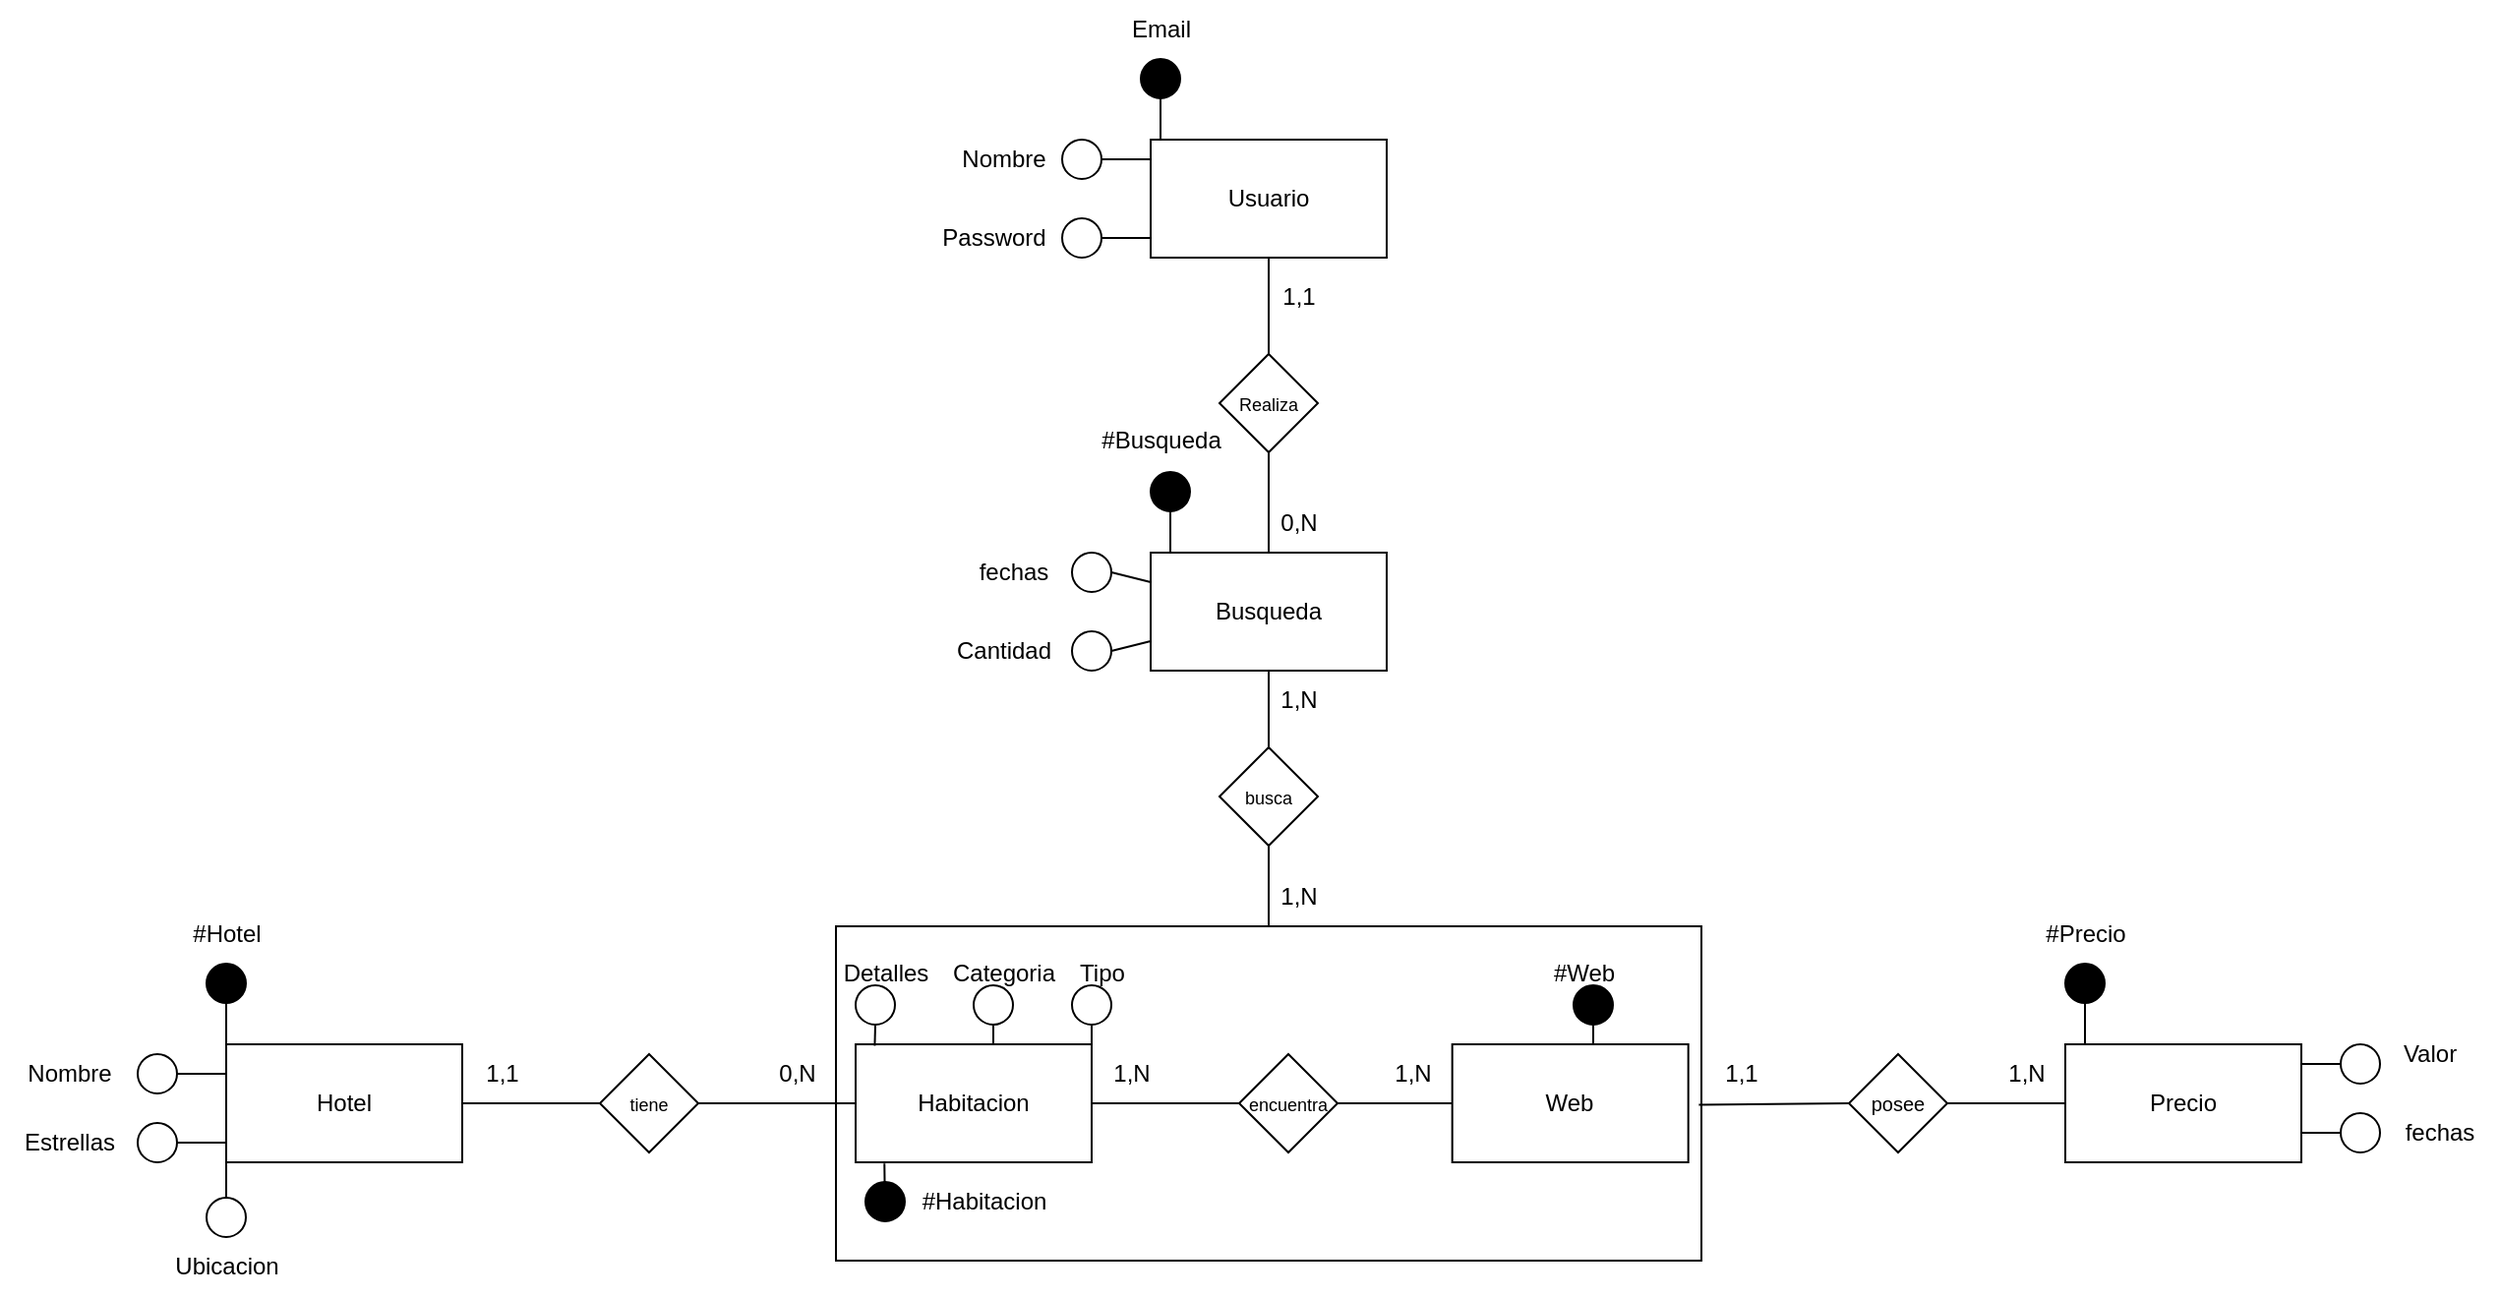 <mxfile version="24.7.10">
  <diagram name="Page-1" id="eMKIj62PLu1EhkCbCb0b">
    <mxGraphModel dx="2798" dy="987" grid="1" gridSize="10" guides="1" tooltips="1" connect="1" arrows="1" fold="1" page="1" pageScale="1" pageWidth="850" pageHeight="1100" math="0" shadow="0">
      <root>
        <mxCell id="0" />
        <mxCell id="1" parent="0" />
        <mxCell id="Yrx0gn1BQZuG0m7ZVt6Z-19" value="" style="rounded=0;whiteSpace=wrap;html=1;" parent="1" vertex="1">
          <mxGeometry x="-425" y="692" width="440" height="170" as="geometry" />
        </mxCell>
        <mxCell id="Yrx0gn1BQZuG0m7ZVt6Z-2" value="Web" style="rounded=0;whiteSpace=wrap;html=1;" parent="1" vertex="1">
          <mxGeometry x="-111.67" y="752" width="120" height="60" as="geometry" />
        </mxCell>
        <mxCell id="Yrx0gn1BQZuG0m7ZVt6Z-3" value="Habitacion" style="rounded=0;whiteSpace=wrap;html=1;" parent="1" vertex="1">
          <mxGeometry x="-415" y="752" width="120" height="60" as="geometry" />
        </mxCell>
        <mxCell id="Yrx0gn1BQZuG0m7ZVt6Z-6" value="Usuario" style="rounded=0;whiteSpace=wrap;html=1;" parent="1" vertex="1">
          <mxGeometry x="-265" y="292" width="120" height="60" as="geometry" />
        </mxCell>
        <mxCell id="Yrx0gn1BQZuG0m7ZVt6Z-7" value="Hotel" style="rounded=0;whiteSpace=wrap;html=1;" parent="1" vertex="1">
          <mxGeometry x="-735" y="752" width="120" height="60" as="geometry" />
        </mxCell>
        <mxCell id="Yrx0gn1BQZuG0m7ZVt6Z-8" value="&lt;font style=&quot;font-size: 9px;&quot;&gt;busca&lt;/font&gt;" style="rhombus;whiteSpace=wrap;html=1;" parent="1" vertex="1">
          <mxGeometry x="-230" y="601" width="50" height="50" as="geometry" />
        </mxCell>
        <mxCell id="Yrx0gn1BQZuG0m7ZVt6Z-9" value="&lt;font style=&quot;font-size: 9px;&quot;&gt;encuentra&lt;/font&gt;" style="rhombus;whiteSpace=wrap;html=1;" parent="1" vertex="1">
          <mxGeometry x="-220" y="757" width="50" height="50" as="geometry" />
        </mxCell>
        <mxCell id="Yrx0gn1BQZuG0m7ZVt6Z-10" value="&lt;font style=&quot;font-size: 9px;&quot;&gt;tiene&lt;/font&gt;" style="rhombus;whiteSpace=wrap;html=1;" parent="1" vertex="1">
          <mxGeometry x="-545" y="757" width="50" height="50" as="geometry" />
        </mxCell>
        <mxCell id="Yrx0gn1BQZuG0m7ZVt6Z-12" value="" style="endArrow=none;html=1;rounded=0;exitX=1;exitY=0.5;exitDx=0;exitDy=0;entryX=0;entryY=0.5;entryDx=0;entryDy=0;" parent="1" source="Yrx0gn1BQZuG0m7ZVt6Z-3" target="Yrx0gn1BQZuG0m7ZVt6Z-9" edge="1">
          <mxGeometry width="50" height="50" relative="1" as="geometry">
            <mxPoint x="-295" y="732" as="sourcePoint" />
            <mxPoint x="-245" y="682" as="targetPoint" />
          </mxGeometry>
        </mxCell>
        <mxCell id="Yrx0gn1BQZuG0m7ZVt6Z-13" value="" style="endArrow=none;html=1;rounded=0;exitX=1;exitY=0.5;exitDx=0;exitDy=0;entryX=0;entryY=0.5;entryDx=0;entryDy=0;" parent="1" source="Yrx0gn1BQZuG0m7ZVt6Z-9" target="Yrx0gn1BQZuG0m7ZVt6Z-2" edge="1">
          <mxGeometry width="50" height="50" relative="1" as="geometry">
            <mxPoint x="-155" y="742" as="sourcePoint" />
            <mxPoint x="-125" y="812" as="targetPoint" />
          </mxGeometry>
        </mxCell>
        <mxCell id="Yrx0gn1BQZuG0m7ZVt6Z-16" value="" style="endArrow=none;html=1;rounded=0;exitX=1;exitY=0.5;exitDx=0;exitDy=0;entryX=0;entryY=0.5;entryDx=0;entryDy=0;" parent="1" source="Yrx0gn1BQZuG0m7ZVt6Z-7" target="Yrx0gn1BQZuG0m7ZVt6Z-10" edge="1">
          <mxGeometry width="50" height="50" relative="1" as="geometry">
            <mxPoint x="-555" y="682" as="sourcePoint" />
            <mxPoint x="-505" y="632" as="targetPoint" />
          </mxGeometry>
        </mxCell>
        <mxCell id="Yrx0gn1BQZuG0m7ZVt6Z-17" value="" style="endArrow=none;html=1;rounded=0;exitX=1;exitY=0.5;exitDx=0;exitDy=0;entryX=0;entryY=0.5;entryDx=0;entryDy=0;" parent="1" source="Yrx0gn1BQZuG0m7ZVt6Z-10" target="Yrx0gn1BQZuG0m7ZVt6Z-3" edge="1">
          <mxGeometry width="50" height="50" relative="1" as="geometry">
            <mxPoint x="-445" y="732" as="sourcePoint" />
            <mxPoint x="-395" y="682" as="targetPoint" />
          </mxGeometry>
        </mxCell>
        <mxCell id="Yrx0gn1BQZuG0m7ZVt6Z-21" value="" style="endArrow=none;html=1;rounded=0;exitX=0.5;exitY=0;exitDx=0;exitDy=0;entryX=0.5;entryY=1;entryDx=0;entryDy=0;" parent="1" source="Yrx0gn1BQZuG0m7ZVt6Z-8" target="_7EBoEYkxEv-bihHaBte-7" edge="1">
          <mxGeometry width="50" height="50" relative="1" as="geometry">
            <mxPoint x="-425" y="632" as="sourcePoint" />
            <mxPoint x="-200" y="561" as="targetPoint" />
          </mxGeometry>
        </mxCell>
        <mxCell id="Yrx0gn1BQZuG0m7ZVt6Z-22" value="" style="endArrow=none;html=1;rounded=0;entryX=0.5;entryY=1;entryDx=0;entryDy=0;exitX=0.5;exitY=0;exitDx=0;exitDy=0;" parent="1" source="Yrx0gn1BQZuG0m7ZVt6Z-19" target="Yrx0gn1BQZuG0m7ZVt6Z-8" edge="1">
          <mxGeometry width="50" height="50" relative="1" as="geometry">
            <mxPoint x="-355" y="692" as="sourcePoint" />
            <mxPoint x="-305" y="642" as="targetPoint" />
          </mxGeometry>
        </mxCell>
        <mxCell id="Yrx0gn1BQZuG0m7ZVt6Z-24" value="1,N" style="text;html=1;align=center;verticalAlign=middle;resizable=0;points=[];autosize=1;strokeColor=none;fillColor=none;" parent="1" vertex="1">
          <mxGeometry x="-210" y="562" width="40" height="30" as="geometry" />
        </mxCell>
        <mxCell id="Yrx0gn1BQZuG0m7ZVt6Z-26" value="1,N" style="text;html=1;align=center;verticalAlign=middle;resizable=0;points=[];autosize=1;strokeColor=none;fillColor=none;" parent="1" vertex="1">
          <mxGeometry x="-210" y="662" width="40" height="30" as="geometry" />
        </mxCell>
        <mxCell id="Yrx0gn1BQZuG0m7ZVt6Z-27" value="1,N" style="text;html=1;align=center;verticalAlign=middle;resizable=0;points=[];autosize=1;strokeColor=none;fillColor=none;" parent="1" vertex="1">
          <mxGeometry x="-295" y="752" width="40" height="30" as="geometry" />
        </mxCell>
        <mxCell id="Yrx0gn1BQZuG0m7ZVt6Z-28" value="1,N" style="text;html=1;align=center;verticalAlign=middle;resizable=0;points=[];autosize=1;strokeColor=none;fillColor=none;" parent="1" vertex="1">
          <mxGeometry x="-151.67" y="752" width="40" height="30" as="geometry" />
        </mxCell>
        <mxCell id="Yrx0gn1BQZuG0m7ZVt6Z-29" value="0,N" style="text;html=1;align=center;verticalAlign=middle;resizable=0;points=[];autosize=1;strokeColor=none;fillColor=none;" parent="1" vertex="1">
          <mxGeometry x="-465" y="752" width="40" height="30" as="geometry" />
        </mxCell>
        <mxCell id="Yrx0gn1BQZuG0m7ZVt6Z-30" value="1,1" style="text;html=1;align=center;verticalAlign=middle;resizable=0;points=[];autosize=1;strokeColor=none;fillColor=none;" parent="1" vertex="1">
          <mxGeometry x="-615" y="752" width="40" height="30" as="geometry" />
        </mxCell>
        <mxCell id="Yrx0gn1BQZuG0m7ZVt6Z-31" value="" style="ellipse;whiteSpace=wrap;html=1;aspect=fixed;" parent="1" vertex="1">
          <mxGeometry x="-310" y="292" width="20" height="20" as="geometry" />
        </mxCell>
        <mxCell id="Yrx0gn1BQZuG0m7ZVt6Z-32" value="" style="endArrow=none;html=1;rounded=0;entryX=1;entryY=0.5;entryDx=0;entryDy=0;" parent="1" target="Yrx0gn1BQZuG0m7ZVt6Z-31" edge="1">
          <mxGeometry width="50" height="50" relative="1" as="geometry">
            <mxPoint x="-265" y="302" as="sourcePoint" />
            <mxPoint x="-135" y="282" as="targetPoint" />
          </mxGeometry>
        </mxCell>
        <mxCell id="Yrx0gn1BQZuG0m7ZVt6Z-35" value="" style="ellipse;whiteSpace=wrap;html=1;aspect=fixed;" parent="1" vertex="1">
          <mxGeometry x="-310" y="332" width="20" height="20" as="geometry" />
        </mxCell>
        <mxCell id="Yrx0gn1BQZuG0m7ZVt6Z-36" value="" style="endArrow=none;html=1;rounded=0;entryX=1;entryY=0.5;entryDx=0;entryDy=0;" parent="1" target="Yrx0gn1BQZuG0m7ZVt6Z-35" edge="1">
          <mxGeometry width="50" height="50" relative="1" as="geometry">
            <mxPoint x="-265" y="342" as="sourcePoint" />
            <mxPoint x="-135" y="322" as="targetPoint" />
          </mxGeometry>
        </mxCell>
        <mxCell id="Yrx0gn1BQZuG0m7ZVt6Z-37" value="" style="ellipse;whiteSpace=wrap;html=1;aspect=fixed;fillColor=#000000;" parent="1" vertex="1">
          <mxGeometry x="-270" y="251.0" width="20" height="20" as="geometry" />
        </mxCell>
        <mxCell id="Yrx0gn1BQZuG0m7ZVt6Z-38" value="" style="endArrow=none;html=1;rounded=0;entryX=0.5;entryY=1;entryDx=0;entryDy=0;" parent="1" target="Yrx0gn1BQZuG0m7ZVt6Z-37" edge="1">
          <mxGeometry width="50" height="50" relative="1" as="geometry">
            <mxPoint x="-260" y="292.0" as="sourcePoint" />
            <mxPoint x="-270" y="246.0" as="targetPoint" />
          </mxGeometry>
        </mxCell>
        <mxCell id="Yrx0gn1BQZuG0m7ZVt6Z-39" value="Email" style="text;html=1;align=center;verticalAlign=middle;resizable=0;points=[];autosize=1;strokeColor=none;fillColor=none;" parent="1" vertex="1">
          <mxGeometry x="-285" y="221" width="50" height="30" as="geometry" />
        </mxCell>
        <mxCell id="Yrx0gn1BQZuG0m7ZVt6Z-40" value="Nombre" style="text;html=1;align=center;verticalAlign=middle;resizable=0;points=[];autosize=1;strokeColor=none;fillColor=none;" parent="1" vertex="1">
          <mxGeometry x="-375" y="287" width="70" height="30" as="geometry" />
        </mxCell>
        <mxCell id="Yrx0gn1BQZuG0m7ZVt6Z-41" value="Password" style="text;html=1;align=center;verticalAlign=middle;resizable=0;points=[];autosize=1;strokeColor=none;fillColor=none;" parent="1" vertex="1">
          <mxGeometry x="-385" y="327" width="80" height="30" as="geometry" />
        </mxCell>
        <mxCell id="Yrx0gn1BQZuG0m7ZVt6Z-42" value="" style="ellipse;whiteSpace=wrap;html=1;aspect=fixed;fillColor=#000000;" parent="1" vertex="1">
          <mxGeometry x="-745" y="711.0" width="20" height="20" as="geometry" />
        </mxCell>
        <mxCell id="Yrx0gn1BQZuG0m7ZVt6Z-43" value="" style="endArrow=none;html=1;rounded=0;entryX=0.5;entryY=1;entryDx=0;entryDy=0;" parent="1" target="Yrx0gn1BQZuG0m7ZVt6Z-42" edge="1">
          <mxGeometry width="50" height="50" relative="1" as="geometry">
            <mxPoint x="-735" y="752.0" as="sourcePoint" />
            <mxPoint x="-745" y="706.0" as="targetPoint" />
          </mxGeometry>
        </mxCell>
        <mxCell id="Yrx0gn1BQZuG0m7ZVt6Z-44" value="" style="ellipse;whiteSpace=wrap;html=1;aspect=fixed;" parent="1" vertex="1">
          <mxGeometry x="-780" y="757" width="20" height="20" as="geometry" />
        </mxCell>
        <mxCell id="Yrx0gn1BQZuG0m7ZVt6Z-45" value="" style="endArrow=none;html=1;rounded=0;entryX=1;entryY=0.5;entryDx=0;entryDy=0;" parent="1" target="Yrx0gn1BQZuG0m7ZVt6Z-44" edge="1">
          <mxGeometry width="50" height="50" relative="1" as="geometry">
            <mxPoint x="-735" y="767" as="sourcePoint" />
            <mxPoint x="-605" y="747" as="targetPoint" />
          </mxGeometry>
        </mxCell>
        <mxCell id="Yrx0gn1BQZuG0m7ZVt6Z-46" value="" style="ellipse;whiteSpace=wrap;html=1;aspect=fixed;" parent="1" vertex="1">
          <mxGeometry x="-780" y="792" width="20" height="20" as="geometry" />
        </mxCell>
        <mxCell id="Yrx0gn1BQZuG0m7ZVt6Z-47" value="" style="endArrow=none;html=1;rounded=0;entryX=1;entryY=0.5;entryDx=0;entryDy=0;" parent="1" target="Yrx0gn1BQZuG0m7ZVt6Z-46" edge="1">
          <mxGeometry width="50" height="50" relative="1" as="geometry">
            <mxPoint x="-735" y="802" as="sourcePoint" />
            <mxPoint x="-605" y="782" as="targetPoint" />
          </mxGeometry>
        </mxCell>
        <mxCell id="Yrx0gn1BQZuG0m7ZVt6Z-48" value="#Hotel" style="text;html=1;align=center;verticalAlign=middle;resizable=0;points=[];autosize=1;strokeColor=none;fillColor=none;" parent="1" vertex="1">
          <mxGeometry x="-765" y="681" width="60" height="30" as="geometry" />
        </mxCell>
        <mxCell id="Yrx0gn1BQZuG0m7ZVt6Z-49" value="Nombre" style="text;html=1;align=center;verticalAlign=middle;resizable=0;points=[];autosize=1;strokeColor=none;fillColor=none;" parent="1" vertex="1">
          <mxGeometry x="-850" y="752" width="70" height="30" as="geometry" />
        </mxCell>
        <mxCell id="Yrx0gn1BQZuG0m7ZVt6Z-50" value="Estrellas" style="text;html=1;align=center;verticalAlign=middle;resizable=0;points=[];autosize=1;strokeColor=none;fillColor=none;" parent="1" vertex="1">
          <mxGeometry x="-850" y="787" width="70" height="30" as="geometry" />
        </mxCell>
        <mxCell id="Yrx0gn1BQZuG0m7ZVt6Z-51" value="" style="ellipse;whiteSpace=wrap;html=1;aspect=fixed;" parent="1" vertex="1">
          <mxGeometry x="-745" y="830" width="20" height="20" as="geometry" />
        </mxCell>
        <mxCell id="Yrx0gn1BQZuG0m7ZVt6Z-52" value="" style="endArrow=none;html=1;rounded=0;entryX=0.5;entryY=0;entryDx=0;entryDy=0;exitX=0;exitY=1;exitDx=0;exitDy=0;" parent="1" source="Yrx0gn1BQZuG0m7ZVt6Z-7" target="Yrx0gn1BQZuG0m7ZVt6Z-51" edge="1">
          <mxGeometry width="50" height="50" relative="1" as="geometry">
            <mxPoint x="-690" y="882" as="sourcePoint" />
            <mxPoint x="-560" y="862" as="targetPoint" />
          </mxGeometry>
        </mxCell>
        <mxCell id="Yrx0gn1BQZuG0m7ZVt6Z-53" value="Ubicacion" style="text;html=1;align=center;verticalAlign=middle;resizable=0;points=[];autosize=1;strokeColor=none;fillColor=none;" parent="1" vertex="1">
          <mxGeometry x="-775" y="850" width="80" height="30" as="geometry" />
        </mxCell>
        <mxCell id="Yrx0gn1BQZuG0m7ZVt6Z-54" value="" style="ellipse;whiteSpace=wrap;html=1;aspect=fixed;" parent="1" vertex="1">
          <mxGeometry x="-415" y="722" width="20" height="20" as="geometry" />
        </mxCell>
        <mxCell id="Yrx0gn1BQZuG0m7ZVt6Z-55" value="" style="endArrow=none;html=1;rounded=0;entryX=0.5;entryY=1;entryDx=0;entryDy=0;exitX=0.081;exitY=0.013;exitDx=0;exitDy=0;exitPerimeter=0;" parent="1" source="Yrx0gn1BQZuG0m7ZVt6Z-3" target="Yrx0gn1BQZuG0m7ZVt6Z-54" edge="1">
          <mxGeometry width="50" height="50" relative="1" as="geometry">
            <mxPoint x="-415" y="752" as="sourcePoint" />
            <mxPoint x="-415" y="702" as="targetPoint" />
          </mxGeometry>
        </mxCell>
        <mxCell id="Yrx0gn1BQZuG0m7ZVt6Z-57" value="Detalles" style="text;html=1;align=center;verticalAlign=middle;resizable=0;points=[];autosize=1;strokeColor=none;fillColor=none;" parent="1" vertex="1">
          <mxGeometry x="-435" y="701" width="70" height="30" as="geometry" />
        </mxCell>
        <mxCell id="Yrx0gn1BQZuG0m7ZVt6Z-58" value="" style="ellipse;whiteSpace=wrap;html=1;aspect=fixed;" parent="1" vertex="1">
          <mxGeometry x="-355" y="722" width="20" height="20" as="geometry" />
        </mxCell>
        <mxCell id="Yrx0gn1BQZuG0m7ZVt6Z-59" value="" style="endArrow=none;html=1;rounded=0;entryX=0.5;entryY=1;entryDx=0;entryDy=0;" parent="1" target="Yrx0gn1BQZuG0m7ZVt6Z-58" edge="1">
          <mxGeometry width="50" height="50" relative="1" as="geometry">
            <mxPoint x="-345" y="752" as="sourcePoint" />
            <mxPoint x="-355" y="702" as="targetPoint" />
          </mxGeometry>
        </mxCell>
        <mxCell id="Yrx0gn1BQZuG0m7ZVt6Z-60" value="Categoria" style="text;html=1;align=center;verticalAlign=middle;resizable=0;points=[];autosize=1;strokeColor=none;fillColor=none;" parent="1" vertex="1">
          <mxGeometry x="-380" y="701" width="80" height="30" as="geometry" />
        </mxCell>
        <mxCell id="_7EBoEYkxEv-bihHaBte-1" value="" style="ellipse;whiteSpace=wrap;html=1;aspect=fixed;" vertex="1" parent="1">
          <mxGeometry x="-305" y="722" width="20" height="20" as="geometry" />
        </mxCell>
        <mxCell id="_7EBoEYkxEv-bihHaBte-2" value="" style="endArrow=none;html=1;rounded=0;entryX=0.5;entryY=1;entryDx=0;entryDy=0;" edge="1" parent="1" target="_7EBoEYkxEv-bihHaBte-1">
          <mxGeometry width="50" height="50" relative="1" as="geometry">
            <mxPoint x="-295" y="752" as="sourcePoint" />
            <mxPoint x="-305" y="702" as="targetPoint" />
          </mxGeometry>
        </mxCell>
        <mxCell id="_7EBoEYkxEv-bihHaBte-3" value="Tipo" style="text;html=1;align=center;verticalAlign=middle;resizable=0;points=[];autosize=1;strokeColor=none;fillColor=none;" vertex="1" parent="1">
          <mxGeometry x="-315" y="701" width="50" height="30" as="geometry" />
        </mxCell>
        <mxCell id="_7EBoEYkxEv-bihHaBte-4" value="" style="ellipse;whiteSpace=wrap;html=1;aspect=fixed;fillColor=#000000;" vertex="1" parent="1">
          <mxGeometry x="-410" y="822.0" width="20" height="20" as="geometry" />
        </mxCell>
        <mxCell id="_7EBoEYkxEv-bihHaBte-5" value="" style="endArrow=none;html=1;rounded=0;entryX=0.122;entryY=1.011;entryDx=0;entryDy=0;entryPerimeter=0;" edge="1" target="Yrx0gn1BQZuG0m7ZVt6Z-3" parent="1">
          <mxGeometry width="50" height="50" relative="1" as="geometry">
            <mxPoint x="-400.11" y="833.0" as="sourcePoint" />
            <mxPoint x="-400.11" y="812.0" as="targetPoint" />
            <Array as="points">
              <mxPoint x="-400.11" y="832" />
            </Array>
          </mxGeometry>
        </mxCell>
        <mxCell id="_7EBoEYkxEv-bihHaBte-6" value="#Habitacion" style="text;html=1;align=center;verticalAlign=middle;resizable=0;points=[];autosize=1;strokeColor=none;fillColor=none;" vertex="1" parent="1">
          <mxGeometry x="-395" y="817" width="90" height="30" as="geometry" />
        </mxCell>
        <mxCell id="_7EBoEYkxEv-bihHaBte-7" value="Busqueda" style="rounded=0;whiteSpace=wrap;html=1;" vertex="1" parent="1">
          <mxGeometry x="-265" y="502" width="120" height="60" as="geometry" />
        </mxCell>
        <mxCell id="_7EBoEYkxEv-bihHaBte-8" value="" style="ellipse;whiteSpace=wrap;html=1;aspect=fixed;" vertex="1" parent="1">
          <mxGeometry x="-305" y="502" width="20" height="20" as="geometry" />
        </mxCell>
        <mxCell id="_7EBoEYkxEv-bihHaBte-9" value="" style="endArrow=none;html=1;rounded=0;entryX=1;entryY=0.5;entryDx=0;entryDy=0;exitX=0;exitY=0.25;exitDx=0;exitDy=0;" edge="1" parent="1" target="_7EBoEYkxEv-bihHaBte-8" source="_7EBoEYkxEv-bihHaBte-7">
          <mxGeometry width="50" height="50" relative="1" as="geometry">
            <mxPoint x="-260" y="512" as="sourcePoint" />
            <mxPoint x="-130" y="492" as="targetPoint" />
          </mxGeometry>
        </mxCell>
        <mxCell id="_7EBoEYkxEv-bihHaBte-10" value="" style="ellipse;whiteSpace=wrap;html=1;aspect=fixed;" vertex="1" parent="1">
          <mxGeometry x="-305" y="542" width="20" height="20" as="geometry" />
        </mxCell>
        <mxCell id="_7EBoEYkxEv-bihHaBte-11" value="" style="endArrow=none;html=1;rounded=0;entryX=1;entryY=0.5;entryDx=0;entryDy=0;exitX=0;exitY=0.75;exitDx=0;exitDy=0;" edge="1" parent="1" target="_7EBoEYkxEv-bihHaBte-10" source="_7EBoEYkxEv-bihHaBte-7">
          <mxGeometry width="50" height="50" relative="1" as="geometry">
            <mxPoint x="-260" y="551" as="sourcePoint" />
            <mxPoint x="-130" y="532" as="targetPoint" />
          </mxGeometry>
        </mxCell>
        <mxCell id="_7EBoEYkxEv-bihHaBte-12" value="" style="ellipse;whiteSpace=wrap;html=1;aspect=fixed;fillColor=#000000;" vertex="1" parent="1">
          <mxGeometry x="-265" y="461.0" width="20" height="20" as="geometry" />
        </mxCell>
        <mxCell id="_7EBoEYkxEv-bihHaBte-13" value="" style="endArrow=none;html=1;rounded=0;entryX=0.5;entryY=1;entryDx=0;entryDy=0;" edge="1" parent="1" target="_7EBoEYkxEv-bihHaBte-12">
          <mxGeometry width="50" height="50" relative="1" as="geometry">
            <mxPoint x="-255" y="502.0" as="sourcePoint" />
            <mxPoint x="-265" y="456.0" as="targetPoint" />
          </mxGeometry>
        </mxCell>
        <mxCell id="_7EBoEYkxEv-bihHaBte-25" value="&lt;font style=&quot;font-size: 9px;&quot;&gt;Realiza&lt;/font&gt;" style="rhombus;whiteSpace=wrap;html=1;" vertex="1" parent="1">
          <mxGeometry x="-230" y="401" width="50" height="50" as="geometry" />
        </mxCell>
        <mxCell id="_7EBoEYkxEv-bihHaBte-26" value="" style="endArrow=none;html=1;rounded=0;entryX=0.5;entryY=1;entryDx=0;entryDy=0;exitX=0.5;exitY=0;exitDx=0;exitDy=0;" edge="1" parent="1" source="_7EBoEYkxEv-bihHaBte-7" target="_7EBoEYkxEv-bihHaBte-25">
          <mxGeometry width="50" height="50" relative="1" as="geometry">
            <mxPoint x="-210" y="491.5" as="sourcePoint" />
            <mxPoint x="-210" y="450.5" as="targetPoint" />
          </mxGeometry>
        </mxCell>
        <mxCell id="_7EBoEYkxEv-bihHaBte-27" value="" style="endArrow=none;html=1;rounded=0;entryX=0.5;entryY=1;entryDx=0;entryDy=0;exitX=0.5;exitY=0;exitDx=0;exitDy=0;" edge="1" parent="1" source="_7EBoEYkxEv-bihHaBte-25" target="Yrx0gn1BQZuG0m7ZVt6Z-6">
          <mxGeometry width="50" height="50" relative="1" as="geometry">
            <mxPoint x="-195.29" y="393" as="sourcePoint" />
            <mxPoint x="-195.29" y="352" as="targetPoint" />
          </mxGeometry>
        </mxCell>
        <mxCell id="_7EBoEYkxEv-bihHaBte-28" value="fechas" style="text;html=1;align=center;verticalAlign=middle;resizable=0;points=[];autosize=1;strokeColor=none;fillColor=none;" vertex="1" parent="1">
          <mxGeometry x="-365" y="497" width="60" height="30" as="geometry" />
        </mxCell>
        <mxCell id="_7EBoEYkxEv-bihHaBte-29" value="Cantidad" style="text;html=1;align=center;verticalAlign=middle;resizable=0;points=[];autosize=1;strokeColor=none;fillColor=none;" vertex="1" parent="1">
          <mxGeometry x="-375" y="537" width="70" height="30" as="geometry" />
        </mxCell>
        <mxCell id="_7EBoEYkxEv-bihHaBte-31" value="#Busqueda" style="text;html=1;align=center;verticalAlign=middle;resizable=0;points=[];autosize=1;strokeColor=none;fillColor=none;" vertex="1" parent="1">
          <mxGeometry x="-300" y="430" width="80" height="30" as="geometry" />
        </mxCell>
        <mxCell id="_7EBoEYkxEv-bihHaBte-32" value="" style="ellipse;whiteSpace=wrap;html=1;aspect=fixed;fillColor=#000000;" vertex="1" parent="1">
          <mxGeometry x="-50" y="722.0" width="20" height="20" as="geometry" />
        </mxCell>
        <mxCell id="_7EBoEYkxEv-bihHaBte-33" value="" style="endArrow=none;html=1;rounded=0;entryX=0.5;entryY=1;entryDx=0;entryDy=0;" edge="1" target="_7EBoEYkxEv-bihHaBte-32" parent="1">
          <mxGeometry width="50" height="50" relative="1" as="geometry">
            <mxPoint x="-40" y="752.0" as="sourcePoint" />
            <mxPoint x="-50" y="706.0" as="targetPoint" />
          </mxGeometry>
        </mxCell>
        <mxCell id="_7EBoEYkxEv-bihHaBte-34" value="#Web" style="text;html=1;align=center;verticalAlign=middle;resizable=0;points=[];autosize=1;strokeColor=none;fillColor=none;" vertex="1" parent="1">
          <mxGeometry x="-70" y="701" width="50" height="30" as="geometry" />
        </mxCell>
        <mxCell id="_7EBoEYkxEv-bihHaBte-35" value="&lt;font size=&quot;1&quot;&gt;posee&lt;/font&gt;" style="rhombus;whiteSpace=wrap;html=1;" vertex="1" parent="1">
          <mxGeometry x="90" y="757" width="50" height="50" as="geometry" />
        </mxCell>
        <mxCell id="_7EBoEYkxEv-bihHaBte-36" value="" style="endArrow=none;html=1;rounded=0;exitX=0.997;exitY=0.534;exitDx=0;exitDy=0;entryX=0;entryY=0.5;entryDx=0;entryDy=0;exitPerimeter=0;" edge="1" parent="1" source="Yrx0gn1BQZuG0m7ZVt6Z-19" target="_7EBoEYkxEv-bihHaBte-35">
          <mxGeometry width="50" height="50" relative="1" as="geometry">
            <mxPoint x="30" y="787" as="sourcePoint" />
            <mxPoint x="88" y="787" as="targetPoint" />
          </mxGeometry>
        </mxCell>
        <mxCell id="_7EBoEYkxEv-bihHaBte-37" value="Precio" style="rounded=0;whiteSpace=wrap;html=1;" vertex="1" parent="1">
          <mxGeometry x="200" y="752" width="120" height="60" as="geometry" />
        </mxCell>
        <mxCell id="_7EBoEYkxEv-bihHaBte-38" value="" style="endArrow=none;html=1;rounded=0;exitX=1;exitY=0.5;exitDx=0;exitDy=0;entryX=0;entryY=0.5;entryDx=0;entryDy=0;" edge="1" parent="1" source="_7EBoEYkxEv-bihHaBte-35" target="_7EBoEYkxEv-bihHaBte-37">
          <mxGeometry width="50" height="50" relative="1" as="geometry">
            <mxPoint x="180" y="777" as="sourcePoint" />
            <mxPoint x="240" y="780" as="targetPoint" />
          </mxGeometry>
        </mxCell>
        <mxCell id="_7EBoEYkxEv-bihHaBte-39" value="" style="ellipse;whiteSpace=wrap;html=1;aspect=fixed;fillColor=#000000;" vertex="1" parent="1">
          <mxGeometry x="200" y="711.0" width="20" height="20" as="geometry" />
        </mxCell>
        <mxCell id="_7EBoEYkxEv-bihHaBte-40" value="" style="endArrow=none;html=1;rounded=0;entryX=0.5;entryY=1;entryDx=0;entryDy=0;" edge="1" target="_7EBoEYkxEv-bihHaBte-39" parent="1">
          <mxGeometry width="50" height="50" relative="1" as="geometry">
            <mxPoint x="210" y="752.0" as="sourcePoint" />
            <mxPoint x="200" y="706.0" as="targetPoint" />
          </mxGeometry>
        </mxCell>
        <mxCell id="_7EBoEYkxEv-bihHaBte-41" value="#Precio" style="text;html=1;align=center;verticalAlign=middle;resizable=0;points=[];autosize=1;strokeColor=none;fillColor=none;" vertex="1" parent="1">
          <mxGeometry x="180" y="681" width="60" height="30" as="geometry" />
        </mxCell>
        <mxCell id="_7EBoEYkxEv-bihHaBte-42" value="" style="ellipse;whiteSpace=wrap;html=1;aspect=fixed;" vertex="1" parent="1">
          <mxGeometry x="340" y="752" width="20" height="20" as="geometry" />
        </mxCell>
        <mxCell id="_7EBoEYkxEv-bihHaBte-43" value="" style="endArrow=none;html=1;rounded=0;entryX=0;entryY=0.5;entryDx=0;entryDy=0;exitX=1;exitY=0.5;exitDx=0;exitDy=0;" edge="1" target="_7EBoEYkxEv-bihHaBte-42" parent="1">
          <mxGeometry width="50" height="50" relative="1" as="geometry">
            <mxPoint x="320" y="762" as="sourcePoint" />
            <mxPoint x="555" y="537" as="targetPoint" />
          </mxGeometry>
        </mxCell>
        <mxCell id="_7EBoEYkxEv-bihHaBte-44" value="Valor" style="text;html=1;align=center;verticalAlign=middle;resizable=0;points=[];autosize=1;strokeColor=none;fillColor=none;" vertex="1" parent="1">
          <mxGeometry x="360" y="742" width="50" height="30" as="geometry" />
        </mxCell>
        <mxCell id="_7EBoEYkxEv-bihHaBte-45" value="fechas" style="text;html=1;align=center;verticalAlign=middle;resizable=0;points=[];autosize=1;strokeColor=none;fillColor=none;" vertex="1" parent="1">
          <mxGeometry x="360" y="782" width="60" height="30" as="geometry" />
        </mxCell>
        <mxCell id="_7EBoEYkxEv-bihHaBte-48" value="" style="ellipse;whiteSpace=wrap;html=1;aspect=fixed;" vertex="1" parent="1">
          <mxGeometry x="340" y="787" width="20" height="20" as="geometry" />
        </mxCell>
        <mxCell id="_7EBoEYkxEv-bihHaBte-49" value="" style="endArrow=none;html=1;rounded=0;entryX=0;entryY=0.5;entryDx=0;entryDy=0;exitX=1;exitY=0.5;exitDx=0;exitDy=0;" edge="1" target="_7EBoEYkxEv-bihHaBte-48" parent="1">
          <mxGeometry width="50" height="50" relative="1" as="geometry">
            <mxPoint x="320" y="797" as="sourcePoint" />
            <mxPoint x="555" y="572" as="targetPoint" />
          </mxGeometry>
        </mxCell>
        <mxCell id="_7EBoEYkxEv-bihHaBte-51" value="1,1" style="text;html=1;align=center;verticalAlign=middle;resizable=0;points=[];autosize=1;strokeColor=none;fillColor=none;" vertex="1" parent="1">
          <mxGeometry x="15" y="752" width="40" height="30" as="geometry" />
        </mxCell>
        <mxCell id="_7EBoEYkxEv-bihHaBte-52" value="1,N" style="text;html=1;align=center;verticalAlign=middle;resizable=0;points=[];autosize=1;strokeColor=none;fillColor=none;" vertex="1" parent="1">
          <mxGeometry x="160" y="752" width="40" height="30" as="geometry" />
        </mxCell>
        <mxCell id="_7EBoEYkxEv-bihHaBte-53" value="0,N" style="text;html=1;align=center;verticalAlign=middle;resizable=0;points=[];autosize=1;strokeColor=none;fillColor=none;" vertex="1" parent="1">
          <mxGeometry x="-210" y="472" width="40" height="30" as="geometry" />
        </mxCell>
        <mxCell id="_7EBoEYkxEv-bihHaBte-54" value="1,1" style="text;html=1;align=center;verticalAlign=middle;resizable=0;points=[];autosize=1;strokeColor=none;fillColor=none;" vertex="1" parent="1">
          <mxGeometry x="-210" y="357" width="40" height="30" as="geometry" />
        </mxCell>
      </root>
    </mxGraphModel>
  </diagram>
</mxfile>
